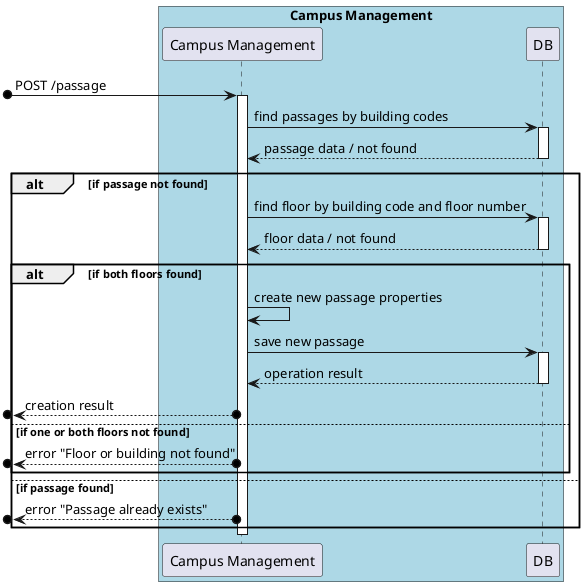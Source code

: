@startuml SD Lv2

box "Campus Management" #LightBlue
    participant "Campus Management" as Campus
    participant "DB" as DB
end box

[o-> Campus : POST /passage
activate Campus

Campus -> DB : find passages by building codes
activate DB
DB --> Campus : passage data / not found
deactivate DB

alt if passage not found

    Campus -> DB : find floor by building code and floor number
    activate DB
    DB --> Campus : floor data / not found
    deactivate DB
    
    alt if both floors found
        Campus -> Campus : create new passage properties

        Campus -> DB : save new passage
        activate DB
        DB --> Campus : operation result
        deactivate DB

        [o<--o Campus : creation result
    else if one or both floors not found
        [o<--o Campus : error "Floor or building not found"
    end

else if passage found
    [o<--o Campus : error "Passage already exists"
end
deactivate Campus

@enduml

